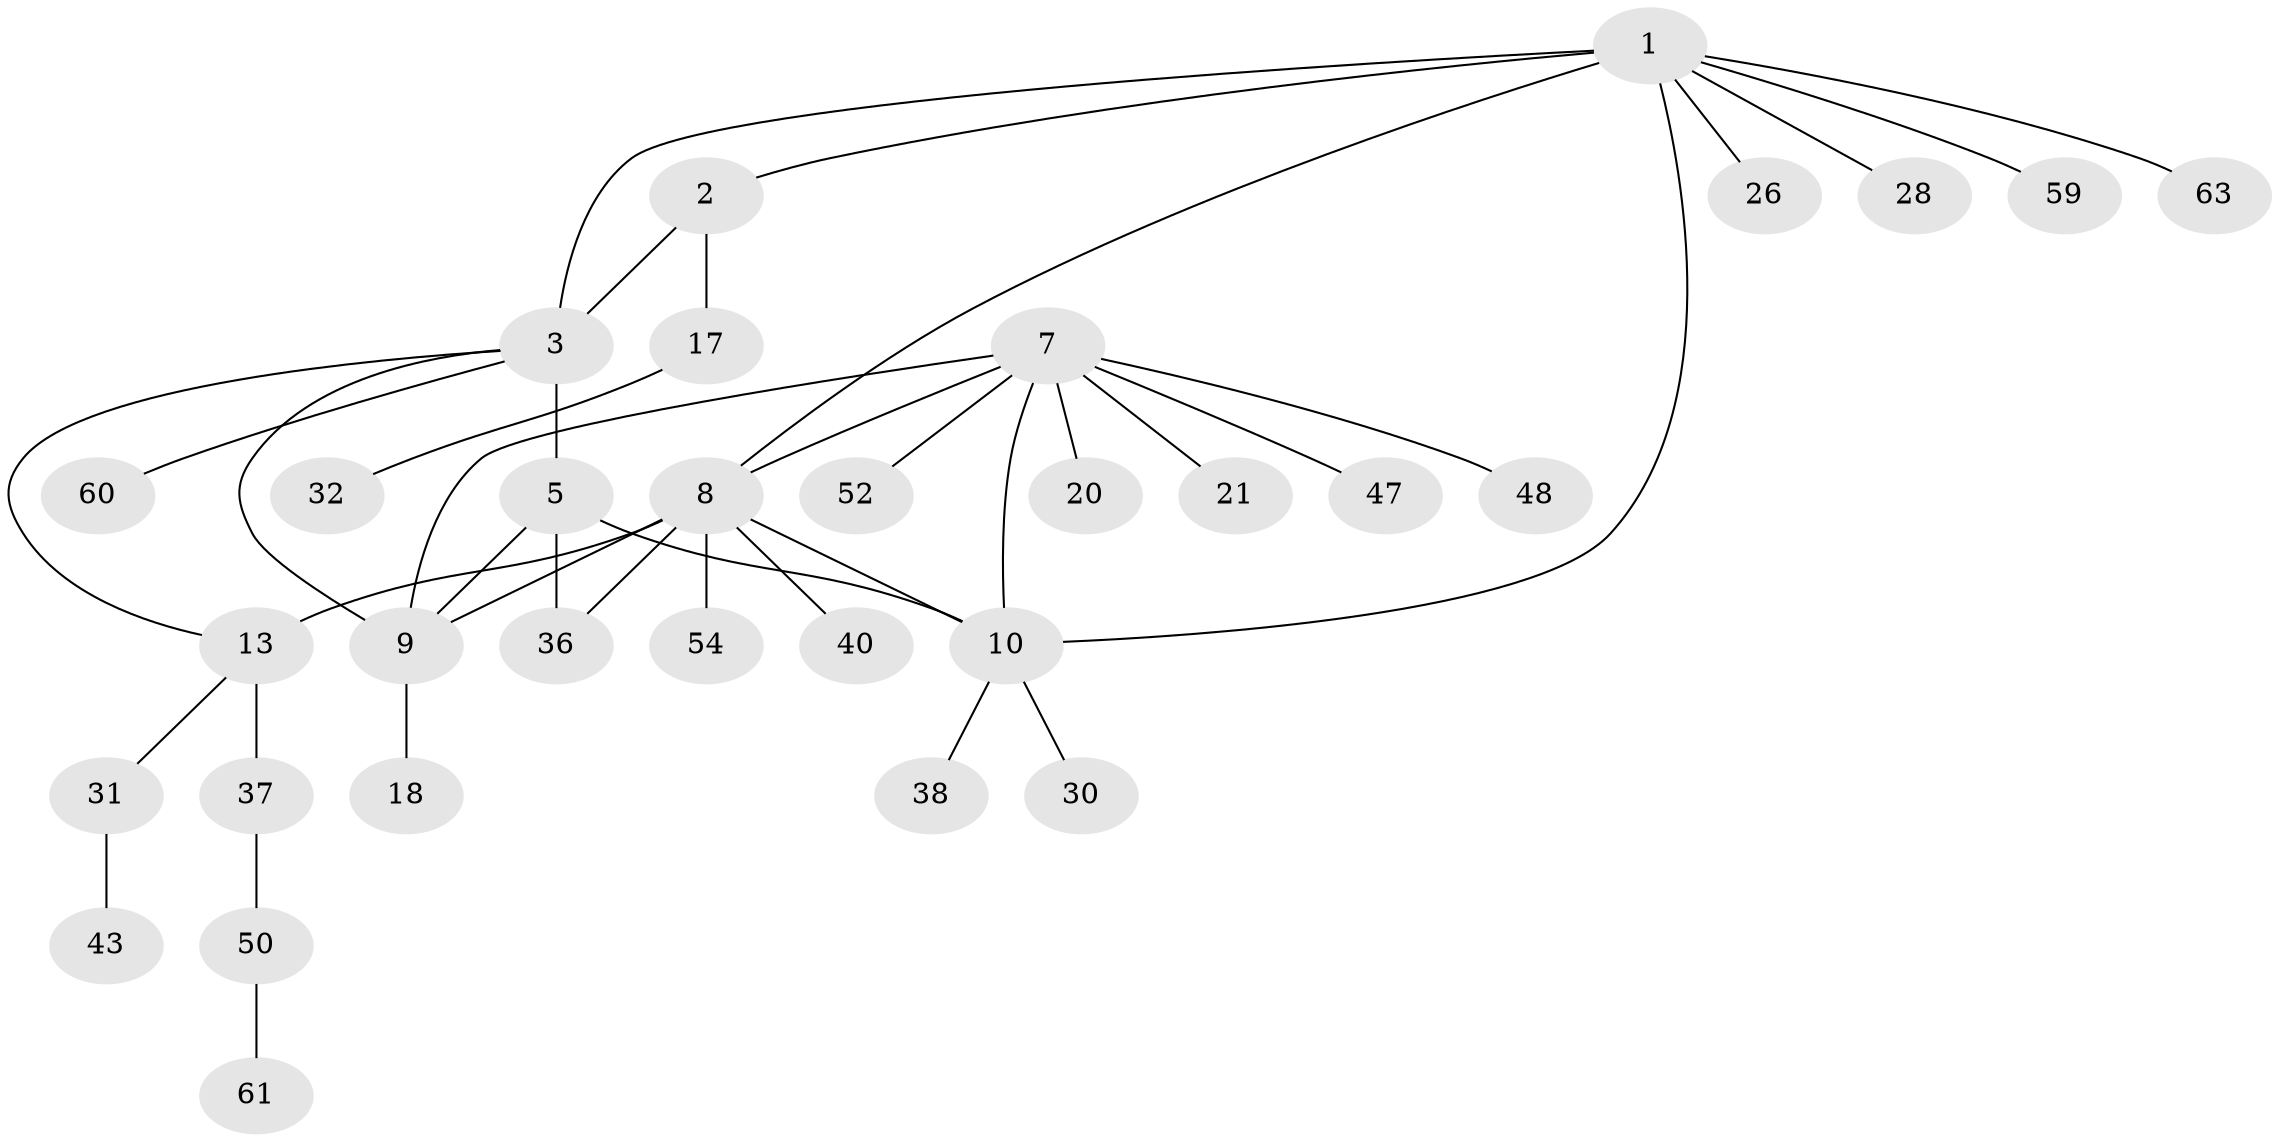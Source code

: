 // original degree distribution, {6: 0.07692307692307693, 3: 0.1076923076923077, 5: 0.07692307692307693, 9: 0.03076923076923077, 7: 0.015384615384615385, 1: 0.5384615384615384, 2: 0.15384615384615385}
// Generated by graph-tools (version 1.1) at 2025/16/03/09/25 04:16:09]
// undirected, 32 vertices, 40 edges
graph export_dot {
graph [start="1"]
  node [color=gray90,style=filled];
  1 [super="+39+11"];
  2;
  3 [super="+4+16"];
  5 [super="+6+27+64+45"];
  7 [super="+34"];
  8 [super="+15+24"];
  9;
  10 [super="+25+12"];
  13 [super="+14+33+49+55+57+23"];
  17 [super="+22+19"];
  18;
  20;
  21;
  26;
  28 [super="+62"];
  30 [super="+41"];
  31;
  32;
  36 [super="+42"];
  37;
  38;
  40;
  43;
  47;
  48 [super="+53"];
  50 [super="+51+58"];
  52;
  54;
  59;
  60;
  61;
  63;
  1 -- 2;
  1 -- 3 [weight=2];
  1 -- 28;
  1 -- 8;
  1 -- 26;
  1 -- 10 [weight=2];
  1 -- 59;
  1 -- 63;
  2 -- 3;
  2 -- 17;
  3 -- 9;
  3 -- 5 [weight=2];
  3 -- 60;
  3 -- 13;
  5 -- 10;
  5 -- 9;
  5 -- 36;
  7 -- 8;
  7 -- 9;
  7 -- 20;
  7 -- 21;
  7 -- 47;
  7 -- 48;
  7 -- 52;
  7 -- 10;
  8 -- 9;
  8 -- 54;
  8 -- 40;
  8 -- 36;
  8 -- 10 [weight=2];
  8 -- 13 [weight=2];
  9 -- 18;
  10 -- 38;
  10 -- 30;
  13 -- 31;
  13 -- 37;
  17 -- 32;
  31 -- 43;
  37 -- 50;
  50 -- 61;
}
